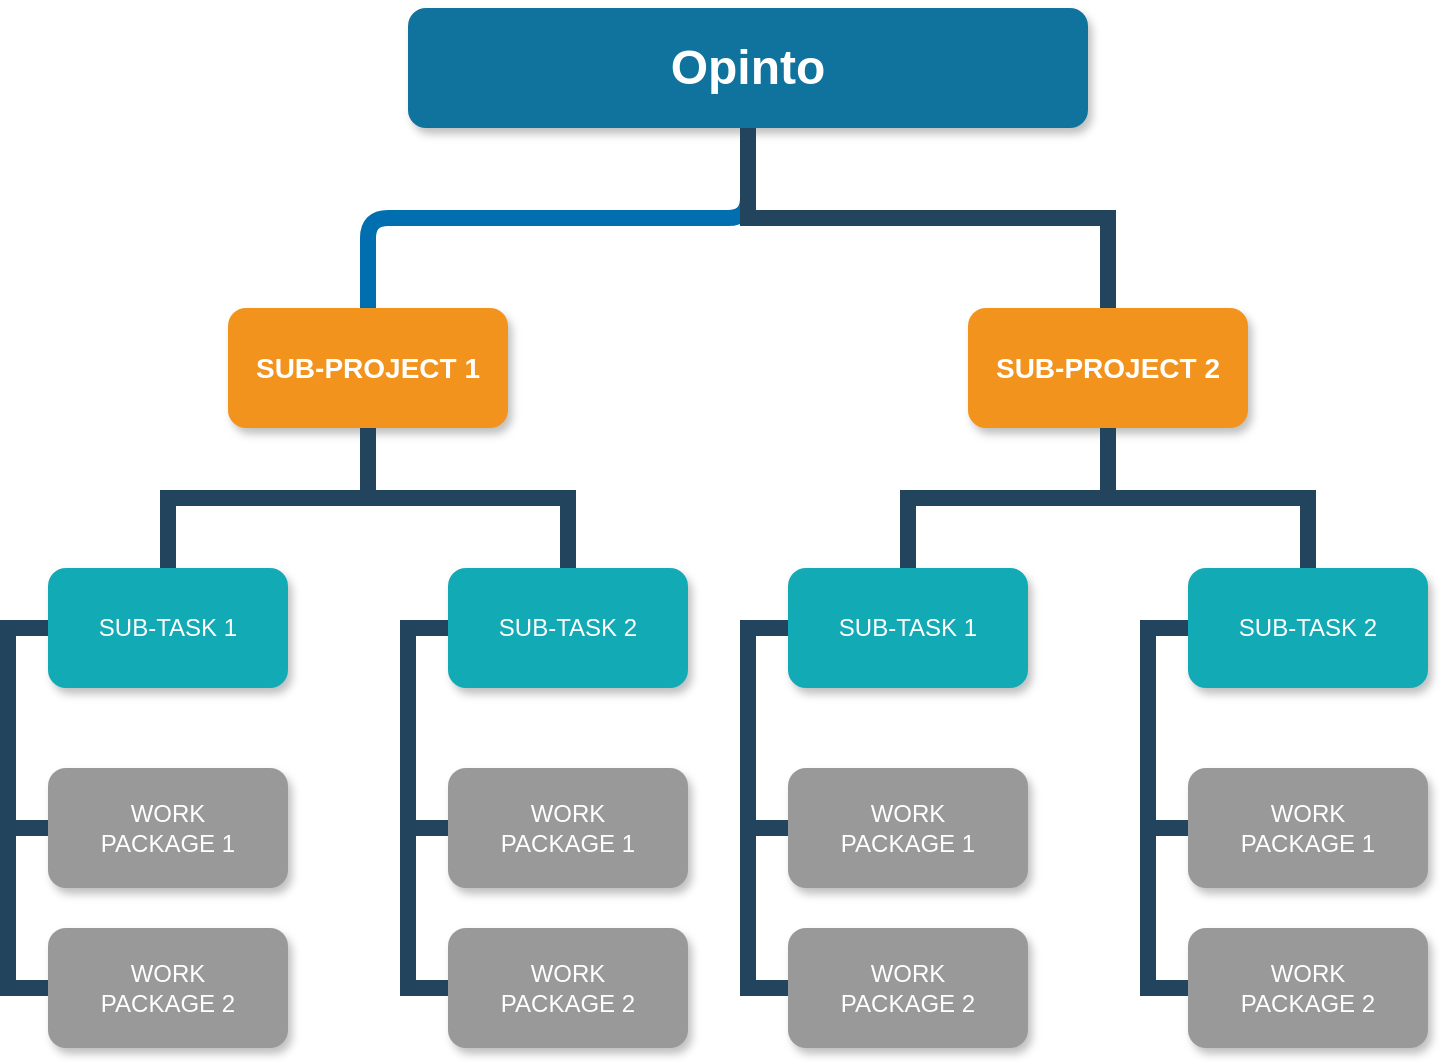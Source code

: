 <mxfile>
    <diagram id="tJszx6Gl-No6UOS6jMcy" name="Chart">
        <mxGraphModel dx="1301" dy="1880" grid="1" gridSize="10" guides="1" tooltips="1" connect="1" arrows="1" fold="1" page="1" pageScale="1" pageWidth="850" pageHeight="1100" math="0" shadow="0">
            <root>
                <mxCell id="0"/>
                <mxCell id="1" parent="0"/>
                <mxCell id="2" style="edgeStyle=orthogonalEdgeStyle;html=1;exitX=0.5;exitY=1;exitDx=0;exitDy=0;entryX=0.5;entryY=0;entryDx=0;entryDy=0;strokeColor=#006EAF;strokeWidth=8;fillColor=#1ba1e2;endArrow=none;endFill=0;" parent="1" source="FmhOpoX-yID1eiWGU3ZW-1" target="FmhOpoX-yID1eiWGU3ZW-2" edge="1">
                    <mxGeometry relative="1" as="geometry"/>
                </mxCell>
                <mxCell id="FmhOpoX-yID1eiWGU3ZW-1" value="Opinto" style="whiteSpace=wrap;rounded=1;shadow=1;fillColor=#10739E;strokeColor=none;fontColor=#FFFFFF;fontStyle=1;fontSize=24" parent="1" vertex="1">
                    <mxGeometry x="220" y="-10" width="340" height="60" as="geometry"/>
                </mxCell>
                <mxCell id="FmhOpoX-yID1eiWGU3ZW-2" value="SUB-PROJECT 1" style="whiteSpace=wrap;rounded=1;fillColor=#F2931E;strokeColor=none;shadow=1;fontColor=#FFFFFF;fontStyle=1;fontSize=14" parent="1" vertex="1">
                    <mxGeometry x="130" y="140.0" width="140" height="60" as="geometry"/>
                </mxCell>
                <mxCell id="FmhOpoX-yID1eiWGU3ZW-3" value="SUB-PROJECT 2" style="whiteSpace=wrap;rounded=1;fillColor=#F2931E;strokeColor=none;shadow=1;fontColor=#FFFFFF;fontStyle=1;fontSize=14" parent="1" vertex="1">
                    <mxGeometry x="500" y="140.0" width="140" height="60" as="geometry"/>
                </mxCell>
                <mxCell id="FmhOpoX-yID1eiWGU3ZW-8" value="SUB-TASK 1" style="whiteSpace=wrap;rounded=1;fillColor=#12AAB5;strokeColor=none;shadow=1;fontColor=#FFFFFF;" parent="1" vertex="1">
                    <mxGeometry x="40" y="270.0" width="120" height="60" as="geometry"/>
                </mxCell>
                <mxCell id="FmhOpoX-yID1eiWGU3ZW-9" value="SUB-TASK 2" style="whiteSpace=wrap;rounded=1;fillColor=#12AAB5;strokeColor=none;shadow=1;fontColor=#FFFFFF;" parent="1" vertex="1">
                    <mxGeometry x="240" y="270.0" width="120" height="60" as="geometry"/>
                </mxCell>
                <mxCell id="FmhOpoX-yID1eiWGU3ZW-10" value="WORK&#10;PACKAGE 1" style="whiteSpace=wrap;rounded=1;fillColor=#999999;strokeColor=none;shadow=1;fontColor=#FFFFFF;fontStyle=0" parent="1" vertex="1">
                    <mxGeometry x="40.0" y="370.0" width="120" height="60" as="geometry"/>
                </mxCell>
                <mxCell id="FmhOpoX-yID1eiWGU3ZW-11" value="WORK&#10;PACKAGE 2" style="whiteSpace=wrap;rounded=1;fillColor=#999999;strokeColor=none;shadow=1;fontColor=#FFFFFF;fontStyle=0" parent="1" vertex="1">
                    <mxGeometry x="40.0" y="450.0" width="120" height="60" as="geometry"/>
                </mxCell>
                <mxCell id="FmhOpoX-yID1eiWGU3ZW-15" value="WORK&#10;PACKAGE 1" style="whiteSpace=wrap;rounded=1;fillColor=#999999;strokeColor=none;shadow=1;fontColor=#FFFFFF;fontStyle=0" parent="1" vertex="1">
                    <mxGeometry x="240.0" y="370.0" width="120" height="60" as="geometry"/>
                </mxCell>
                <mxCell id="FmhOpoX-yID1eiWGU3ZW-16" value="WORK&#10;PACKAGE 2" style="whiteSpace=wrap;rounded=1;fillColor=#999999;strokeColor=none;shadow=1;fontColor=#FFFFFF;fontStyle=0" parent="1" vertex="1">
                    <mxGeometry x="240.0" y="450.0" width="120" height="60" as="geometry"/>
                </mxCell>
                <mxCell id="FmhOpoX-yID1eiWGU3ZW-20" value="SUB-TASK 1" style="whiteSpace=wrap;rounded=1;fillColor=#12AAB5;strokeColor=none;shadow=1;fontColor=#FFFFFF;" parent="1" vertex="1">
                    <mxGeometry x="410.0" y="270.0" width="120" height="60" as="geometry"/>
                </mxCell>
                <mxCell id="FmhOpoX-yID1eiWGU3ZW-21" value="SUB-TASK 2" style="whiteSpace=wrap;rounded=1;fillColor=#12AAB5;strokeColor=none;shadow=1;fontColor=#FFFFFF;" parent="1" vertex="1">
                    <mxGeometry x="610.0" y="270.0" width="120" height="60" as="geometry"/>
                </mxCell>
                <mxCell id="FmhOpoX-yID1eiWGU3ZW-22" value="WORK&#10;PACKAGE 1" style="whiteSpace=wrap;rounded=1;fillColor=#999999;strokeColor=none;shadow=1;fontColor=#FFFFFF;fontStyle=0" parent="1" vertex="1">
                    <mxGeometry x="410.0" y="370.0" width="120" height="60" as="geometry"/>
                </mxCell>
                <mxCell id="FmhOpoX-yID1eiWGU3ZW-23" value="WORK&#10;PACKAGE 2" style="whiteSpace=wrap;rounded=1;fillColor=#999999;strokeColor=none;shadow=1;fontColor=#FFFFFF;fontStyle=0" parent="1" vertex="1">
                    <mxGeometry x="410.0" y="450.0" width="120" height="60" as="geometry"/>
                </mxCell>
                <mxCell id="FmhOpoX-yID1eiWGU3ZW-27" value="WORK&#10;PACKAGE 1" style="whiteSpace=wrap;rounded=1;fillColor=#999999;strokeColor=none;shadow=1;fontColor=#FFFFFF;fontStyle=0" parent="1" vertex="1">
                    <mxGeometry x="610.0" y="370.0" width="120" height="60" as="geometry"/>
                </mxCell>
                <mxCell id="FmhOpoX-yID1eiWGU3ZW-28" value="WORK&#10;PACKAGE 2" style="whiteSpace=wrap;rounded=1;fillColor=#999999;strokeColor=none;shadow=1;fontColor=#FFFFFF;fontStyle=0" parent="1" vertex="1">
                    <mxGeometry x="610.0" y="450.0" width="120" height="60" as="geometry"/>
                </mxCell>
                <mxCell id="FmhOpoX-yID1eiWGU3ZW-32" value="" style="edgeStyle=elbowEdgeStyle;elbow=vertical;rounded=0;fontColor=#000000;endArrow=none;endFill=0;strokeWidth=8;strokeColor=#23445D;" parent="1" source="FmhOpoX-yID1eiWGU3ZW-2" target="FmhOpoX-yID1eiWGU3ZW-8" edge="1">
                    <mxGeometry width="100" height="100" relative="1" as="geometry">
                        <mxPoint x="-10" y="260" as="sourcePoint"/>
                        <mxPoint x="90" y="160" as="targetPoint"/>
                    </mxGeometry>
                </mxCell>
                <mxCell id="FmhOpoX-yID1eiWGU3ZW-33" value="" style="edgeStyle=elbowEdgeStyle;elbow=vertical;rounded=0;fontColor=#000000;endArrow=none;endFill=0;strokeWidth=8;strokeColor=#23445D;" parent="1" source="FmhOpoX-yID1eiWGU3ZW-2" target="FmhOpoX-yID1eiWGU3ZW-9" edge="1">
                    <mxGeometry width="100" height="100" relative="1" as="geometry">
                        <mxPoint x="330" y="260" as="sourcePoint"/>
                        <mxPoint x="430" y="160" as="targetPoint"/>
                    </mxGeometry>
                </mxCell>
                <mxCell id="FmhOpoX-yID1eiWGU3ZW-34" value="" style="edgeStyle=elbowEdgeStyle;elbow=horizontal;rounded=0;fontColor=#000000;endArrow=none;endFill=0;strokeWidth=8;strokeColor=#23445D;" parent="1" source="FmhOpoX-yID1eiWGU3ZW-8" target="FmhOpoX-yID1eiWGU3ZW-10" edge="1">
                    <mxGeometry width="100" height="100" relative="1" as="geometry">
                        <mxPoint x="-20" y="450" as="sourcePoint"/>
                        <mxPoint x="80" y="350" as="targetPoint"/>
                        <Array as="points">
                            <mxPoint x="20" y="350"/>
                        </Array>
                    </mxGeometry>
                </mxCell>
                <mxCell id="FmhOpoX-yID1eiWGU3ZW-35" value="" style="edgeStyle=elbowEdgeStyle;elbow=horizontal;rounded=0;fontColor=#000000;endArrow=none;endFill=0;strokeWidth=8;strokeColor=#23445D;" parent="1" source="FmhOpoX-yID1eiWGU3ZW-8" target="FmhOpoX-yID1eiWGU3ZW-11" edge="1">
                    <mxGeometry width="100" height="100" relative="1" as="geometry">
                        <mxPoint x="50" y="310" as="sourcePoint"/>
                        <mxPoint x="50" y="410" as="targetPoint"/>
                        <Array as="points">
                            <mxPoint x="20" y="370"/>
                        </Array>
                    </mxGeometry>
                </mxCell>
                <mxCell id="FmhOpoX-yID1eiWGU3ZW-39" value="" style="edgeStyle=elbowEdgeStyle;elbow=horizontal;rounded=0;fontColor=#000000;endArrow=none;endFill=0;strokeWidth=8;strokeColor=#23445D;" parent="1" target="FmhOpoX-yID1eiWGU3ZW-15" edge="1">
                    <mxGeometry width="100" height="100" relative="1" as="geometry">
                        <mxPoint x="230" y="300.0" as="sourcePoint"/>
                        <mxPoint x="230" y="400.0" as="targetPoint"/>
                        <Array as="points">
                            <mxPoint x="220" y="350"/>
                        </Array>
                    </mxGeometry>
                </mxCell>
                <mxCell id="FmhOpoX-yID1eiWGU3ZW-40" value="" style="edgeStyle=elbowEdgeStyle;elbow=horizontal;rounded=0;fontColor=#000000;endArrow=none;endFill=0;strokeWidth=8;strokeColor=#23445D;" parent="1" source="FmhOpoX-yID1eiWGU3ZW-9" target="FmhOpoX-yID1eiWGU3ZW-16" edge="1">
                    <mxGeometry width="100" height="100" relative="1" as="geometry">
                        <mxPoint x="230" y="300.0" as="sourcePoint"/>
                        <mxPoint x="230" y="480.0" as="targetPoint"/>
                        <Array as="points">
                            <mxPoint x="220" y="390"/>
                        </Array>
                    </mxGeometry>
                </mxCell>
                <mxCell id="FmhOpoX-yID1eiWGU3ZW-44" value="" style="edgeStyle=elbowEdgeStyle;elbow=vertical;rounded=0;fontColor=#000000;endArrow=none;endFill=0;strokeWidth=8;strokeColor=#23445D;" parent="1" source="FmhOpoX-yID1eiWGU3ZW-3" target="FmhOpoX-yID1eiWGU3ZW-20" edge="1">
                    <mxGeometry width="100" height="100" relative="1" as="geometry">
                        <mxPoint x="210" y="210.0" as="sourcePoint"/>
                        <mxPoint x="110" y="280" as="targetPoint"/>
                    </mxGeometry>
                </mxCell>
                <mxCell id="FmhOpoX-yID1eiWGU3ZW-45" value="" style="edgeStyle=elbowEdgeStyle;elbow=vertical;rounded=0;fontColor=#000000;endArrow=none;endFill=0;strokeWidth=8;strokeColor=#23445D;" parent="1" source="FmhOpoX-yID1eiWGU3ZW-3" target="FmhOpoX-yID1eiWGU3ZW-21" edge="1">
                    <mxGeometry width="100" height="100" relative="1" as="geometry">
                        <mxPoint x="210" y="210.0" as="sourcePoint"/>
                        <mxPoint x="310" y="280" as="targetPoint"/>
                    </mxGeometry>
                </mxCell>
                <mxCell id="FmhOpoX-yID1eiWGU3ZW-46" value="" style="edgeStyle=elbowEdgeStyle;elbow=horizontal;rounded=0;fontColor=#000000;endArrow=none;endFill=0;strokeWidth=8;strokeColor=#23445D;" parent="1" source="FmhOpoX-yID1eiWGU3ZW-20" target="FmhOpoX-yID1eiWGU3ZW-22" edge="1">
                    <mxGeometry width="100" height="100" relative="1" as="geometry">
                        <mxPoint x="390" y="300.0" as="sourcePoint"/>
                        <mxPoint x="400.0" y="400" as="targetPoint"/>
                        <Array as="points">
                            <mxPoint x="390" y="350"/>
                        </Array>
                    </mxGeometry>
                </mxCell>
                <mxCell id="FmhOpoX-yID1eiWGU3ZW-47" value="" style="edgeStyle=elbowEdgeStyle;elbow=horizontal;rounded=0;fontColor=#000000;endArrow=none;endFill=0;strokeWidth=8;strokeColor=#23445D;" parent="1" source="FmhOpoX-yID1eiWGU3ZW-20" target="FmhOpoX-yID1eiWGU3ZW-23" edge="1">
                    <mxGeometry width="100" height="100" relative="1" as="geometry">
                        <mxPoint x="400" y="300" as="sourcePoint"/>
                        <mxPoint x="400.0" y="480" as="targetPoint"/>
                        <Array as="points">
                            <mxPoint x="390" y="390"/>
                        </Array>
                    </mxGeometry>
                </mxCell>
                <mxCell id="FmhOpoX-yID1eiWGU3ZW-51" value="" style="edgeStyle=elbowEdgeStyle;elbow=horizontal;rounded=0;fontColor=#000000;endArrow=none;endFill=0;strokeWidth=8;strokeColor=#23445D;" parent="1" source="FmhOpoX-yID1eiWGU3ZW-21" target="FmhOpoX-yID1eiWGU3ZW-27" edge="1">
                    <mxGeometry width="100" height="100" relative="1" as="geometry">
                        <mxPoint x="580" y="300.0" as="sourcePoint"/>
                        <mxPoint x="590.0" y="400" as="targetPoint"/>
                        <Array as="points">
                            <mxPoint x="590" y="350"/>
                        </Array>
                    </mxGeometry>
                </mxCell>
                <mxCell id="FmhOpoX-yID1eiWGU3ZW-52" value="" style="edgeStyle=elbowEdgeStyle;elbow=horizontal;rounded=0;fontColor=#000000;endArrow=none;endFill=0;strokeWidth=8;strokeColor=#23445D;" parent="1" source="FmhOpoX-yID1eiWGU3ZW-21" target="FmhOpoX-yID1eiWGU3ZW-28" edge="1">
                    <mxGeometry width="100" height="100" relative="1" as="geometry">
                        <mxPoint x="590" y="300" as="sourcePoint"/>
                        <mxPoint x="590.0" y="480" as="targetPoint"/>
                        <Array as="points">
                            <mxPoint x="590" y="390"/>
                        </Array>
                    </mxGeometry>
                </mxCell>
                <mxCell id="FmhOpoX-yID1eiWGU3ZW-153" value="" style="edgeStyle=elbowEdgeStyle;elbow=vertical;rounded=0;fontColor=#000000;endArrow=none;endFill=0;strokeWidth=8;strokeColor=#23445D;" parent="1" source="FmhOpoX-yID1eiWGU3ZW-1" target="FmhOpoX-yID1eiWGU3ZW-3" edge="1">
                    <mxGeometry width="100" height="100" relative="1" as="geometry">
                        <mxPoint x="520" y="120" as="sourcePoint"/>
                        <mxPoint x="620" y="20" as="targetPoint"/>
                    </mxGeometry>
                </mxCell>
            </root>
        </mxGraphModel>
    </diagram>
    <diagram id="lfem24et65BtQbMouwKF" name="Page-2">
        <mxGraphModel dx="1301" dy="780" grid="1" gridSize="10" guides="1" tooltips="1" connect="1" arrows="1" fold="1" page="1" pageScale="1" pageWidth="850" pageHeight="1100" math="0" shadow="0">
            <root>
                <mxCell id="0"/>
                <mxCell id="1" parent="0"/>
                <mxCell id="FmhOpoX-yID1eiWGU3ZW-1" value="Opinto" style="whiteSpace=wrap;rounded=1;shadow=1;fillColor=#10739E;strokeColor=none;fontColor=#FFFFFF;fontStyle=1;fontSize=24" parent="1" vertex="1">
                    <mxGeometry x="220" width="340" height="60" as="geometry"/>
                </mxCell>
                <mxCell id="FmhOpoX-yID1eiWGU3ZW-2" value="taso 1" style="whiteSpace=wrap;rounded=1;fillColor=#F2931E;strokeColor=none;shadow=1;fontColor=#FFFFFF;fontStyle=1;fontSize=14" parent="1" vertex="1">
                    <mxGeometry x="90" y="120" width="140" height="60" as="geometry"/>
                </mxCell>
                <mxCell id="FmhOpoX-yID1eiWGU3ZW-3" value="Jamk" style="whiteSpace=wrap;rounded=1;fillColor=#F2931E;strokeColor=none;shadow=1;fontColor=#FFFFFF;fontStyle=1;fontSize=14" parent="1" vertex="1">
                    <mxGeometry x="460" y="120" width="140" height="60" as="geometry"/>
                </mxCell>
                <mxCell id="FmhOpoX-yID1eiWGU3ZW-8" value="taso 2" style="whiteSpace=wrap;rounded=1;fillColor=#12AAB5;strokeColor=none;shadow=1;fontColor=#FFFFFF;" parent="1" vertex="1">
                    <mxGeometry y="240" width="120" height="60" as="geometry"/>
                </mxCell>
                <mxCell id="FmhOpoX-yID1eiWGU3ZW-9" value="Kurssi2" style="whiteSpace=wrap;rounded=1;fillColor=#12AAB5;strokeColor=none;shadow=1;fontColor=#FFFFFF;" parent="1" vertex="1">
                    <mxGeometry x="160" y="240" width="120" height="60" as="geometry"/>
                </mxCell>
                <mxCell id="FmhOpoX-yID1eiWGU3ZW-10" value="taso 3" style="whiteSpace=wrap;rounded=1;fillColor=#999999;strokeColor=none;shadow=1;fontColor=#FFFFFF;fontStyle=0" parent="1" vertex="1">
                    <mxGeometry y="340" width="120" height="60" as="geometry"/>
                </mxCell>
                <mxCell id="FmhOpoX-yID1eiWGU3ZW-11" value="WORK&#10;PACKAGE 2" style="whiteSpace=wrap;rounded=1;fillColor=#999999;strokeColor=none;shadow=1;fontColor=#FFFFFF;fontStyle=0" parent="1" vertex="1">
                    <mxGeometry y="420" width="120" height="60" as="geometry"/>
                </mxCell>
                <mxCell id="FmhOpoX-yID1eiWGU3ZW-15" value="WORK&#10;PACKAGE 1" style="whiteSpace=wrap;rounded=1;fillColor=#999999;strokeColor=none;shadow=1;fontColor=#FFFFFF;fontStyle=0" parent="1" vertex="1">
                    <mxGeometry x="160" y="340" width="120" height="60" as="geometry"/>
                </mxCell>
                <mxCell id="FmhOpoX-yID1eiWGU3ZW-16" value="WORK&#10;PACKAGE 2" style="whiteSpace=wrap;rounded=1;fillColor=#999999;strokeColor=none;shadow=1;fontColor=#FFFFFF;fontStyle=0" parent="1" vertex="1">
                    <mxGeometry x="160" y="420" width="120" height="60" as="geometry"/>
                </mxCell>
                <mxCell id="FmhOpoX-yID1eiWGU3ZW-20" value="Kurssi 1" style="whiteSpace=wrap;rounded=1;fillColor=#12AAB5;strokeColor=none;shadow=1;fontColor=#FFFFFF;" parent="1" vertex="1">
                    <mxGeometry x="400" y="240" width="120" height="60" as="geometry"/>
                </mxCell>
                <mxCell id="FmhOpoX-yID1eiWGU3ZW-21" value="SUB-TASK 2" style="whiteSpace=wrap;rounded=1;fillColor=#12AAB5;strokeColor=none;shadow=1;fontColor=#FFFFFF;" parent="1" vertex="1">
                    <mxGeometry x="560" y="240" width="120" height="60" as="geometry"/>
                </mxCell>
                <mxCell id="FmhOpoX-yID1eiWGU3ZW-22" value="WORK&#10;PACKAGE 1" style="whiteSpace=wrap;rounded=1;fillColor=#999999;strokeColor=none;shadow=1;fontColor=#FFFFFF;fontStyle=0" parent="1" vertex="1">
                    <mxGeometry x="400" y="340" width="120" height="60" as="geometry"/>
                </mxCell>
                <mxCell id="FmhOpoX-yID1eiWGU3ZW-23" value="WORK&#10;PACKAGE 2" style="whiteSpace=wrap;rounded=1;fillColor=#999999;strokeColor=none;shadow=1;fontColor=#FFFFFF;fontStyle=0" parent="1" vertex="1">
                    <mxGeometry x="400" y="420" width="120" height="60" as="geometry"/>
                </mxCell>
                <mxCell id="FmhOpoX-yID1eiWGU3ZW-27" value="WORK&#10;PACKAGE 1" style="whiteSpace=wrap;rounded=1;fillColor=#999999;strokeColor=none;shadow=1;fontColor=#FFFFFF;fontStyle=0" parent="1" vertex="1">
                    <mxGeometry x="560" y="340" width="120" height="60" as="geometry"/>
                </mxCell>
                <mxCell id="FmhOpoX-yID1eiWGU3ZW-28" value="WORK&#10;PACKAGE 2" style="whiteSpace=wrap;rounded=1;fillColor=#999999;strokeColor=none;shadow=1;fontColor=#FFFFFF;fontStyle=0" parent="1" vertex="1">
                    <mxGeometry x="560" y="420" width="120" height="60" as="geometry"/>
                </mxCell>
            </root>
        </mxGraphModel>
    </diagram>
</mxfile>